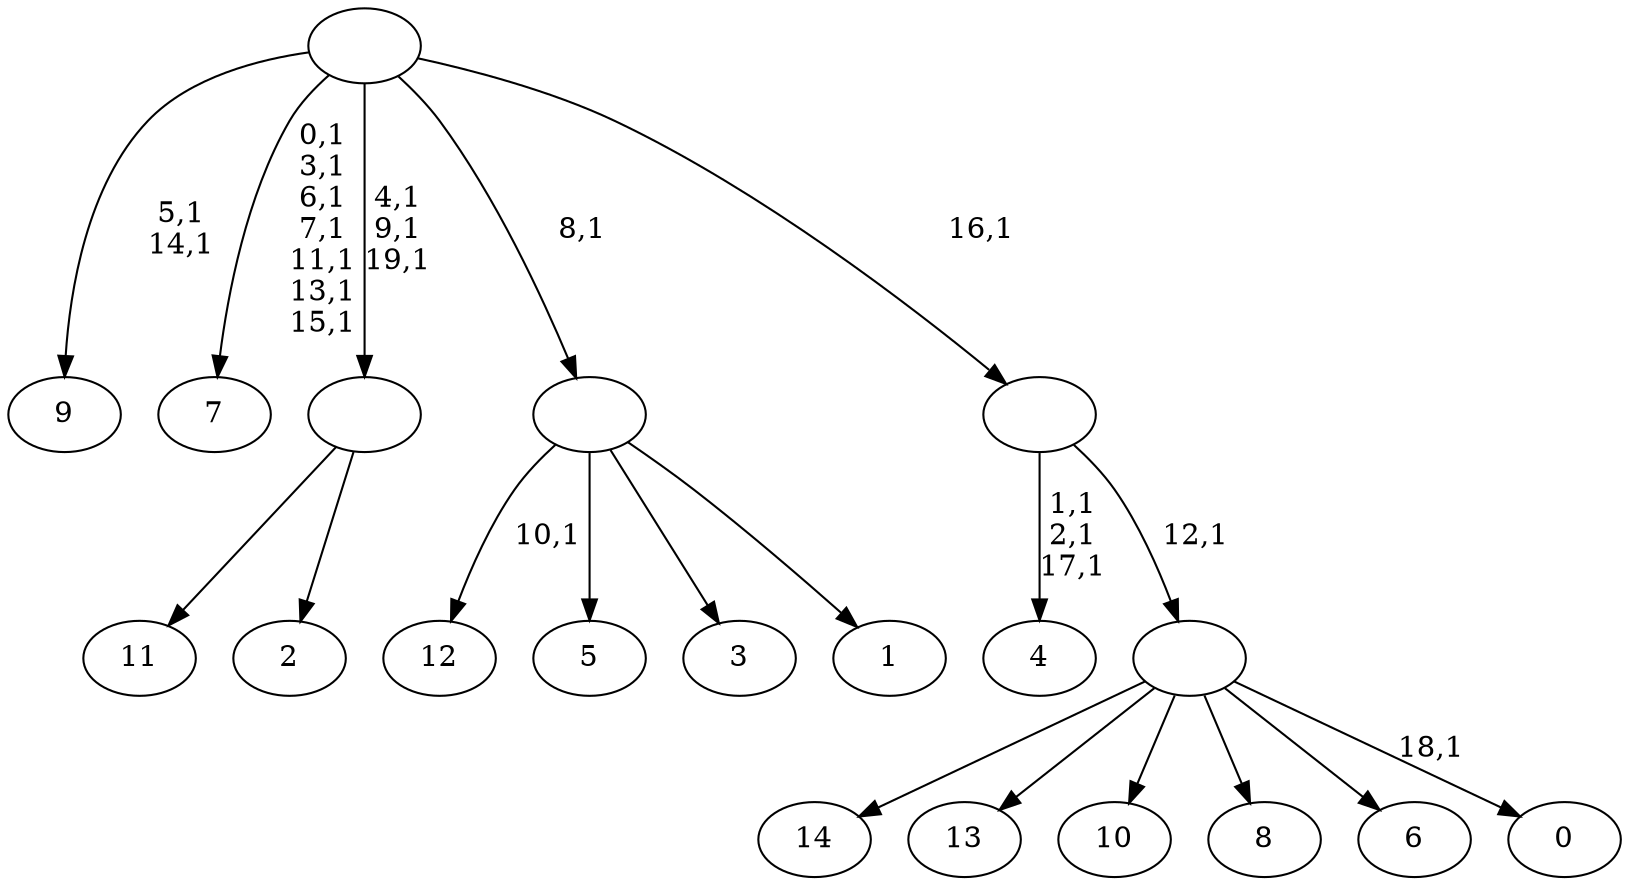 digraph T {
	35 [label="14"]
	34 [label="13"]
	33 [label="12"]
	31 [label="11"]
	30 [label="10"]
	29 [label="9"]
	26 [label="8"]
	25 [label="7"]
	17 [label="6"]
	16 [label="5"]
	15 [label="4"]
	11 [label="3"]
	10 [label="2"]
	9 [label=""]
	6 [label="1"]
	5 [label=""]
	4 [label="0"]
	2 [label=""]
	1 [label=""]
	0 [label=""]
	9 -> 31 [label=""]
	9 -> 10 [label=""]
	5 -> 33 [label="10,1"]
	5 -> 16 [label=""]
	5 -> 11 [label=""]
	5 -> 6 [label=""]
	2 -> 4 [label="18,1"]
	2 -> 35 [label=""]
	2 -> 34 [label=""]
	2 -> 30 [label=""]
	2 -> 26 [label=""]
	2 -> 17 [label=""]
	1 -> 15 [label="1,1\n2,1\n17,1"]
	1 -> 2 [label="12,1"]
	0 -> 9 [label="4,1\n9,1\n19,1"]
	0 -> 25 [label="0,1\n3,1\n6,1\n7,1\n11,1\n13,1\n15,1"]
	0 -> 29 [label="5,1\n14,1"]
	0 -> 5 [label="8,1"]
	0 -> 1 [label="16,1"]
}
